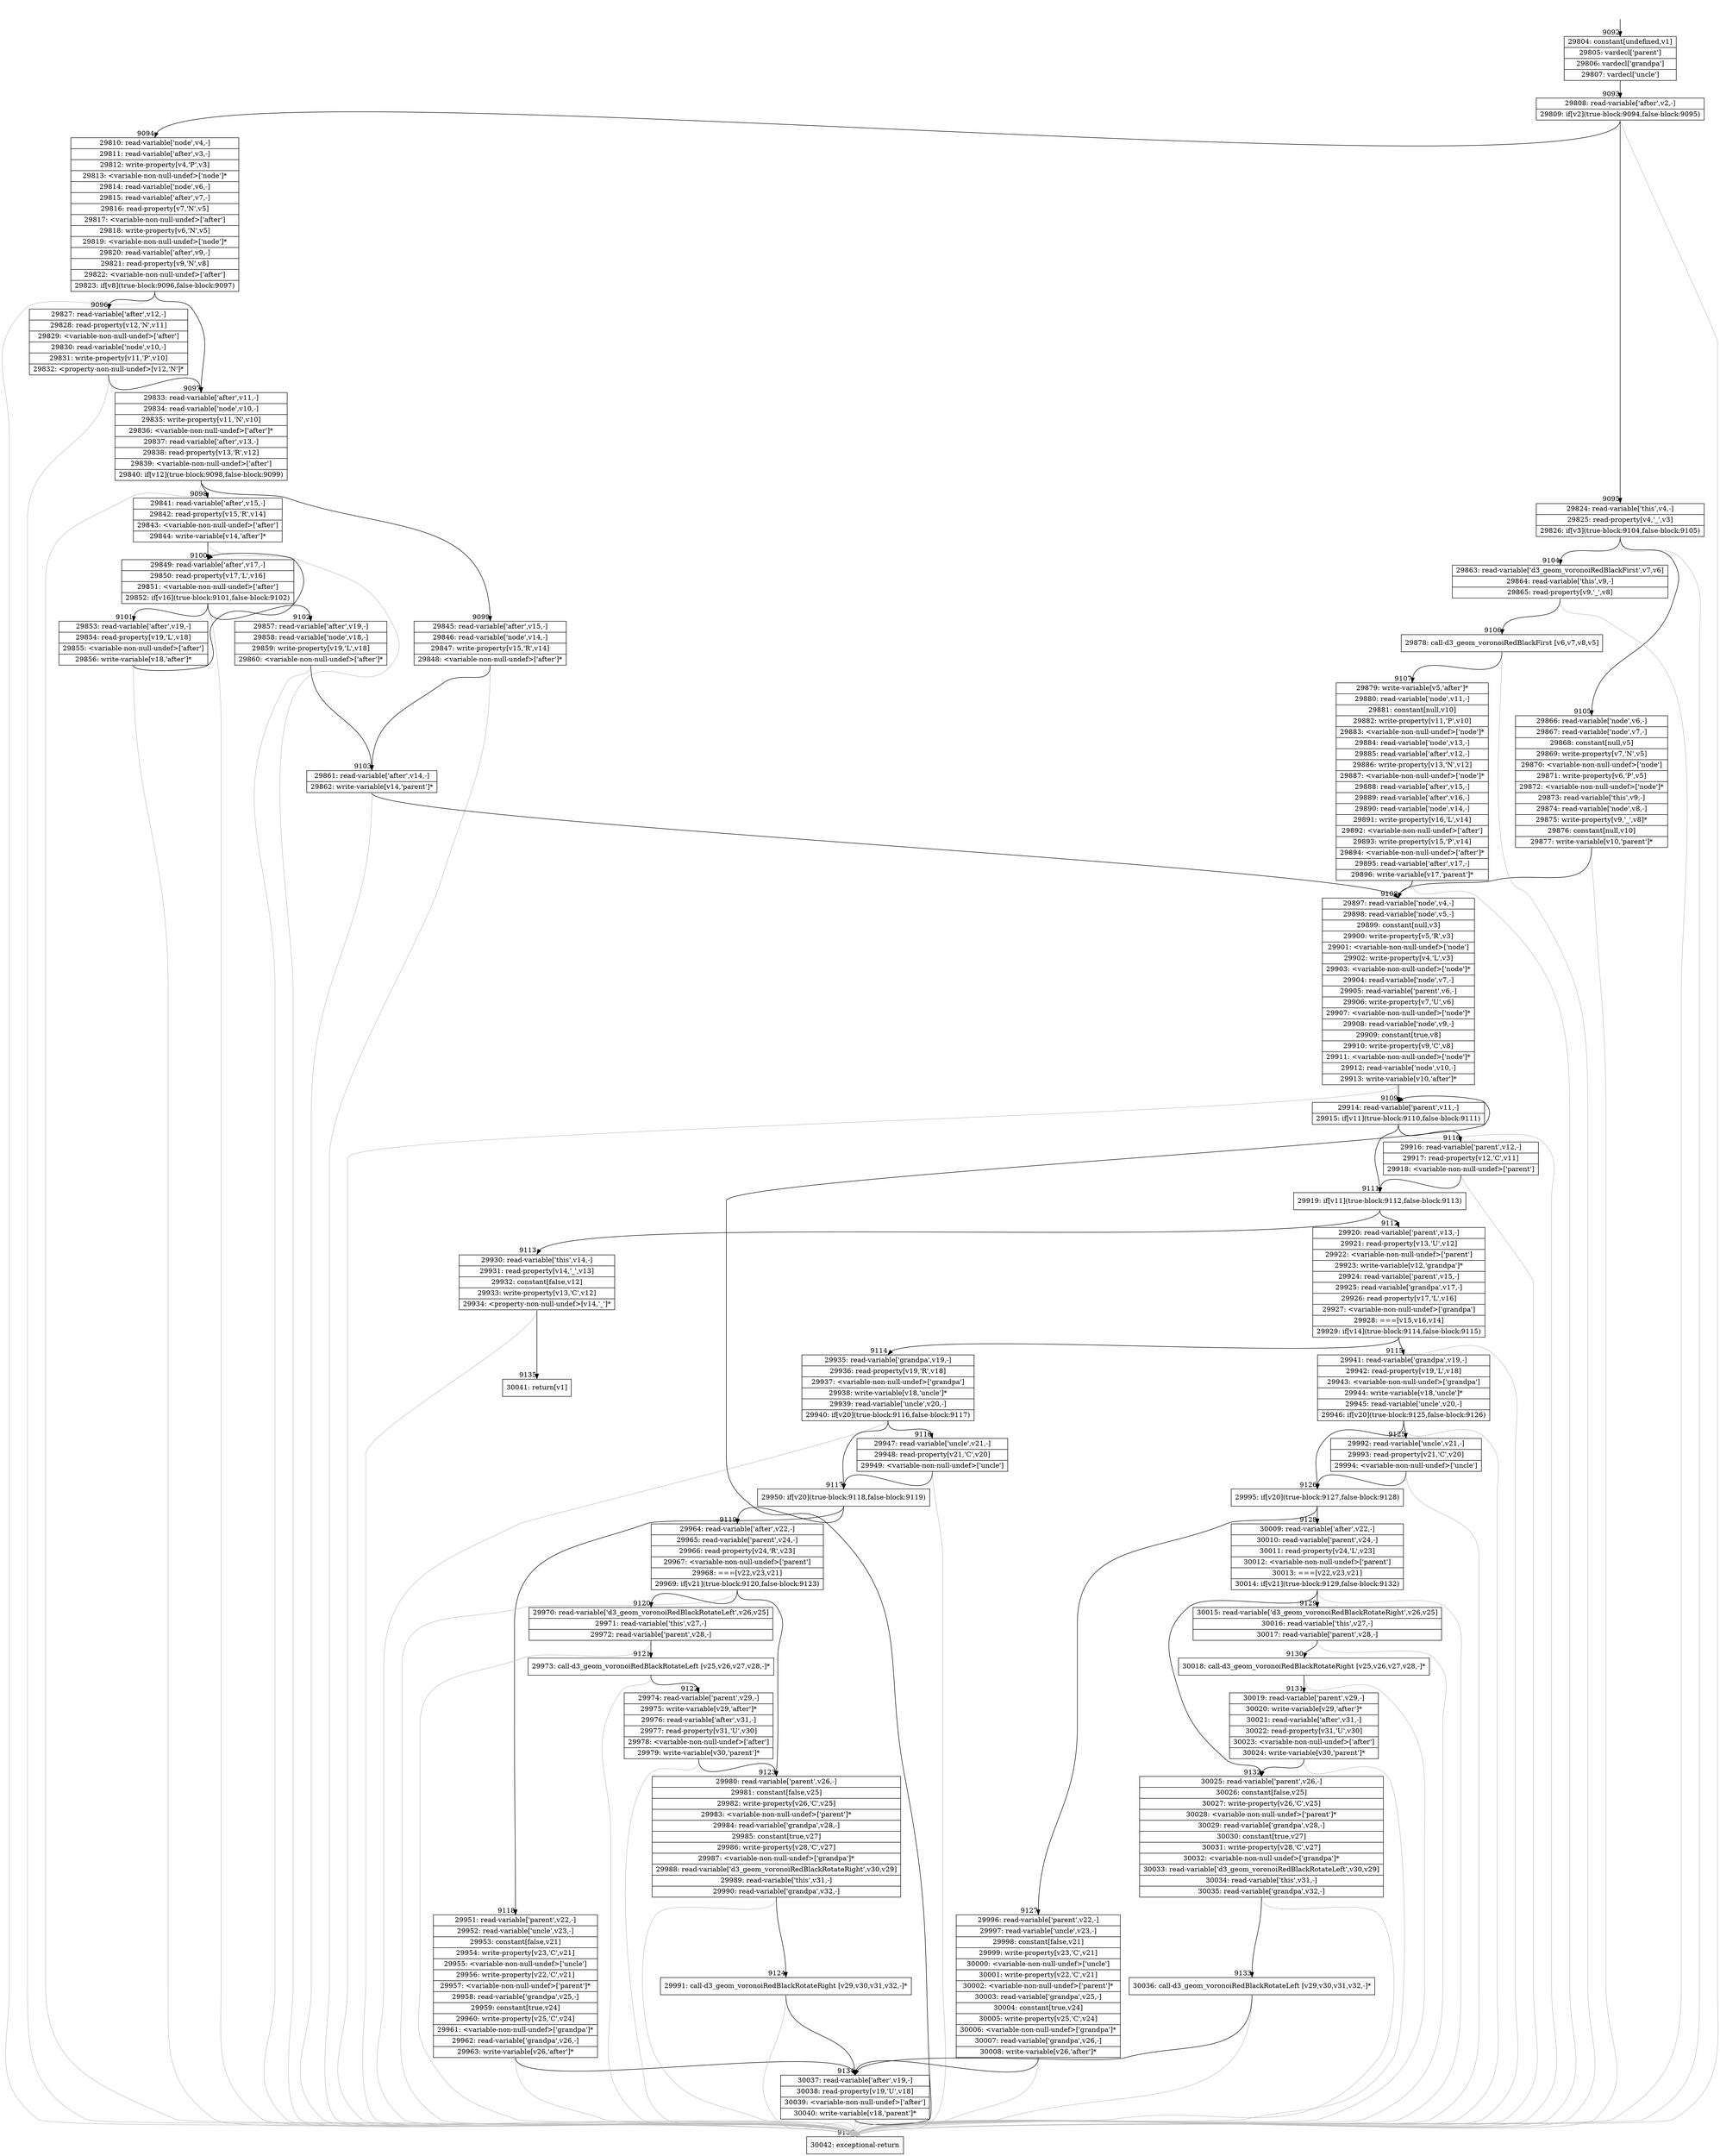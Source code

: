 digraph {
rankdir="TD"
BB_entry846[shape=none,label=""];
BB_entry846 -> BB9092 [tailport=s, headport=n, headlabel="    9092"]
BB9092 [shape=record label="{29804: constant[undefined,v1]|29805: vardecl['parent']|29806: vardecl['grandpa']|29807: vardecl['uncle']}" ] 
BB9092 -> BB9093 [tailport=s, headport=n, headlabel="      9093"]
BB9093 [shape=record label="{29808: read-variable['after',v2,-]|29809: if[v2](true-block:9094,false-block:9095)}" ] 
BB9093 -> BB9094 [tailport=s, headport=n, headlabel="      9094"]
BB9093 -> BB9095 [tailport=s, headport=n, headlabel="      9095"]
BB9093 -> BB9136 [tailport=s, headport=n, color=gray, headlabel="      9136"]
BB9094 [shape=record label="{29810: read-variable['node',v4,-]|29811: read-variable['after',v3,-]|29812: write-property[v4,'P',v3]|29813: \<variable-non-null-undef\>['node']*|29814: read-variable['node',v6,-]|29815: read-variable['after',v7,-]|29816: read-property[v7,'N',v5]|29817: \<variable-non-null-undef\>['after']|29818: write-property[v6,'N',v5]|29819: \<variable-non-null-undef\>['node']*|29820: read-variable['after',v9,-]|29821: read-property[v9,'N',v8]|29822: \<variable-non-null-undef\>['after']|29823: if[v8](true-block:9096,false-block:9097)}" ] 
BB9094 -> BB9096 [tailport=s, headport=n, headlabel="      9096"]
BB9094 -> BB9097 [tailport=s, headport=n, headlabel="      9097"]
BB9094 -> BB9136 [tailport=s, headport=n, color=gray]
BB9095 [shape=record label="{29824: read-variable['this',v4,-]|29825: read-property[v4,'_',v3]|29826: if[v3](true-block:9104,false-block:9105)}" ] 
BB9095 -> BB9104 [tailport=s, headport=n, headlabel="      9104"]
BB9095 -> BB9105 [tailport=s, headport=n, headlabel="      9105"]
BB9095 -> BB9136 [tailport=s, headport=n, color=gray]
BB9096 [shape=record label="{29827: read-variable['after',v12,-]|29828: read-property[v12,'N',v11]|29829: \<variable-non-null-undef\>['after']|29830: read-variable['node',v10,-]|29831: write-property[v11,'P',v10]|29832: \<property-non-null-undef\>[v12,'N']*}" ] 
BB9096 -> BB9097 [tailport=s, headport=n]
BB9096 -> BB9136 [tailport=s, headport=n, color=gray]
BB9097 [shape=record label="{29833: read-variable['after',v11,-]|29834: read-variable['node',v10,-]|29835: write-property[v11,'N',v10]|29836: \<variable-non-null-undef\>['after']*|29837: read-variable['after',v13,-]|29838: read-property[v13,'R',v12]|29839: \<variable-non-null-undef\>['after']|29840: if[v12](true-block:9098,false-block:9099)}" ] 
BB9097 -> BB9098 [tailport=s, headport=n, headlabel="      9098"]
BB9097 -> BB9099 [tailport=s, headport=n, headlabel="      9099"]
BB9097 -> BB9136 [tailport=s, headport=n, color=gray]
BB9098 [shape=record label="{29841: read-variable['after',v15,-]|29842: read-property[v15,'R',v14]|29843: \<variable-non-null-undef\>['after']|29844: write-variable[v14,'after']*}" ] 
BB9098 -> BB9100 [tailport=s, headport=n, headlabel="      9100"]
BB9098 -> BB9136 [tailport=s, headport=n, color=gray]
BB9099 [shape=record label="{29845: read-variable['after',v15,-]|29846: read-variable['node',v14,-]|29847: write-property[v15,'R',v14]|29848: \<variable-non-null-undef\>['after']*}" ] 
BB9099 -> BB9103 [tailport=s, headport=n, headlabel="      9103"]
BB9099 -> BB9136 [tailport=s, headport=n, color=gray]
BB9100 [shape=record label="{29849: read-variable['after',v17,-]|29850: read-property[v17,'L',v16]|29851: \<variable-non-null-undef\>['after']|29852: if[v16](true-block:9101,false-block:9102)}" ] 
BB9100 -> BB9101 [tailport=s, headport=n, headlabel="      9101"]
BB9100 -> BB9102 [tailport=s, headport=n, headlabel="      9102"]
BB9100 -> BB9136 [tailport=s, headport=n, color=gray]
BB9101 [shape=record label="{29853: read-variable['after',v19,-]|29854: read-property[v19,'L',v18]|29855: \<variable-non-null-undef\>['after']|29856: write-variable[v18,'after']*}" ] 
BB9101 -> BB9100 [tailport=s, headport=n]
BB9101 -> BB9136 [tailport=s, headport=n, color=gray]
BB9102 [shape=record label="{29857: read-variable['after',v19,-]|29858: read-variable['node',v18,-]|29859: write-property[v19,'L',v18]|29860: \<variable-non-null-undef\>['after']*}" ] 
BB9102 -> BB9103 [tailport=s, headport=n]
BB9102 -> BB9136 [tailport=s, headport=n, color=gray]
BB9103 [shape=record label="{29861: read-variable['after',v14,-]|29862: write-variable[v14,'parent']*}" ] 
BB9103 -> BB9108 [tailport=s, headport=n, headlabel="      9108"]
BB9103 -> BB9136 [tailport=s, headport=n, color=gray]
BB9104 [shape=record label="{29863: read-variable['d3_geom_voronoiRedBlackFirst',v7,v6]|29864: read-variable['this',v9,-]|29865: read-property[v9,'_',v8]}" ] 
BB9104 -> BB9106 [tailport=s, headport=n, headlabel="      9106"]
BB9104 -> BB9136 [tailport=s, headport=n, color=gray]
BB9105 [shape=record label="{29866: read-variable['node',v6,-]|29867: read-variable['node',v7,-]|29868: constant[null,v5]|29869: write-property[v7,'N',v5]|29870: \<variable-non-null-undef\>['node']|29871: write-property[v6,'P',v5]|29872: \<variable-non-null-undef\>['node']*|29873: read-variable['this',v9,-]|29874: read-variable['node',v8,-]|29875: write-property[v9,'_',v8]*|29876: constant[null,v10]|29877: write-variable[v10,'parent']*}" ] 
BB9105 -> BB9108 [tailport=s, headport=n]
BB9105 -> BB9136 [tailport=s, headport=n, color=gray]
BB9106 [shape=record label="{29878: call-d3_geom_voronoiRedBlackFirst [v6,v7,v8,v5]}" ] 
BB9106 -> BB9107 [tailport=s, headport=n, headlabel="      9107"]
BB9106 -> BB9136 [tailport=s, headport=n, color=gray]
BB9107 [shape=record label="{29879: write-variable[v5,'after']*|29880: read-variable['node',v11,-]|29881: constant[null,v10]|29882: write-property[v11,'P',v10]|29883: \<variable-non-null-undef\>['node']*|29884: read-variable['node',v13,-]|29885: read-variable['after',v12,-]|29886: write-property[v13,'N',v12]|29887: \<variable-non-null-undef\>['node']*|29888: read-variable['after',v15,-]|29889: read-variable['after',v16,-]|29890: read-variable['node',v14,-]|29891: write-property[v16,'L',v14]|29892: \<variable-non-null-undef\>['after']|29893: write-property[v15,'P',v14]|29894: \<variable-non-null-undef\>['after']*|29895: read-variable['after',v17,-]|29896: write-variable[v17,'parent']*}" ] 
BB9107 -> BB9108 [tailport=s, headport=n]
BB9107 -> BB9136 [tailport=s, headport=n, color=gray]
BB9108 [shape=record label="{29897: read-variable['node',v4,-]|29898: read-variable['node',v5,-]|29899: constant[null,v3]|29900: write-property[v5,'R',v3]|29901: \<variable-non-null-undef\>['node']|29902: write-property[v4,'L',v3]|29903: \<variable-non-null-undef\>['node']*|29904: read-variable['node',v7,-]|29905: read-variable['parent',v6,-]|29906: write-property[v7,'U',v6]|29907: \<variable-non-null-undef\>['node']*|29908: read-variable['node',v9,-]|29909: constant[true,v8]|29910: write-property[v9,'C',v8]|29911: \<variable-non-null-undef\>['node']*|29912: read-variable['node',v10,-]|29913: write-variable[v10,'after']*}" ] 
BB9108 -> BB9109 [tailport=s, headport=n, headlabel="      9109"]
BB9108 -> BB9136 [tailport=s, headport=n, color=gray]
BB9109 [shape=record label="{29914: read-variable['parent',v11,-]|29915: if[v11](true-block:9110,false-block:9111)}" ] 
BB9109 -> BB9111 [tailport=s, headport=n, headlabel="      9111"]
BB9109 -> BB9110 [tailport=s, headport=n, headlabel="      9110"]
BB9109 -> BB9136 [tailport=s, headport=n, color=gray]
BB9110 [shape=record label="{29916: read-variable['parent',v12,-]|29917: read-property[v12,'C',v11]|29918: \<variable-non-null-undef\>['parent']}" ] 
BB9110 -> BB9111 [tailport=s, headport=n]
BB9110 -> BB9136 [tailport=s, headport=n, color=gray]
BB9111 [shape=record label="{29919: if[v11](true-block:9112,false-block:9113)}" ] 
BB9111 -> BB9112 [tailport=s, headport=n, headlabel="      9112"]
BB9111 -> BB9113 [tailport=s, headport=n, headlabel="      9113"]
BB9112 [shape=record label="{29920: read-variable['parent',v13,-]|29921: read-property[v13,'U',v12]|29922: \<variable-non-null-undef\>['parent']|29923: write-variable[v12,'grandpa']*|29924: read-variable['parent',v15,-]|29925: read-variable['grandpa',v17,-]|29926: read-property[v17,'L',v16]|29927: \<variable-non-null-undef\>['grandpa']|29928: ===[v15,v16,v14]|29929: if[v14](true-block:9114,false-block:9115)}" ] 
BB9112 -> BB9114 [tailport=s, headport=n, headlabel="      9114"]
BB9112 -> BB9115 [tailport=s, headport=n, headlabel="      9115"]
BB9112 -> BB9136 [tailport=s, headport=n, color=gray]
BB9113 [shape=record label="{29930: read-variable['this',v14,-]|29931: read-property[v14,'_',v13]|29932: constant[false,v12]|29933: write-property[v13,'C',v12]|29934: \<property-non-null-undef\>[v14,'_']*}" ] 
BB9113 -> BB9135 [tailport=s, headport=n, headlabel="      9135"]
BB9113 -> BB9136 [tailport=s, headport=n, color=gray]
BB9114 [shape=record label="{29935: read-variable['grandpa',v19,-]|29936: read-property[v19,'R',v18]|29937: \<variable-non-null-undef\>['grandpa']|29938: write-variable[v18,'uncle']*|29939: read-variable['uncle',v20,-]|29940: if[v20](true-block:9116,false-block:9117)}" ] 
BB9114 -> BB9117 [tailport=s, headport=n, headlabel="      9117"]
BB9114 -> BB9116 [tailport=s, headport=n, headlabel="      9116"]
BB9114 -> BB9136 [tailport=s, headport=n, color=gray]
BB9115 [shape=record label="{29941: read-variable['grandpa',v19,-]|29942: read-property[v19,'L',v18]|29943: \<variable-non-null-undef\>['grandpa']|29944: write-variable[v18,'uncle']*|29945: read-variable['uncle',v20,-]|29946: if[v20](true-block:9125,false-block:9126)}" ] 
BB9115 -> BB9126 [tailport=s, headport=n, headlabel="      9126"]
BB9115 -> BB9125 [tailport=s, headport=n, headlabel="      9125"]
BB9115 -> BB9136 [tailport=s, headport=n, color=gray]
BB9116 [shape=record label="{29947: read-variable['uncle',v21,-]|29948: read-property[v21,'C',v20]|29949: \<variable-non-null-undef\>['uncle']}" ] 
BB9116 -> BB9117 [tailport=s, headport=n]
BB9116 -> BB9136 [tailport=s, headport=n, color=gray]
BB9117 [shape=record label="{29950: if[v20](true-block:9118,false-block:9119)}" ] 
BB9117 -> BB9118 [tailport=s, headport=n, headlabel="      9118"]
BB9117 -> BB9119 [tailport=s, headport=n, headlabel="      9119"]
BB9118 [shape=record label="{29951: read-variable['parent',v22,-]|29952: read-variable['uncle',v23,-]|29953: constant[false,v21]|29954: write-property[v23,'C',v21]|29955: \<variable-non-null-undef\>['uncle']|29956: write-property[v22,'C',v21]|29957: \<variable-non-null-undef\>['parent']*|29958: read-variable['grandpa',v25,-]|29959: constant[true,v24]|29960: write-property[v25,'C',v24]|29961: \<variable-non-null-undef\>['grandpa']*|29962: read-variable['grandpa',v26,-]|29963: write-variable[v26,'after']*}" ] 
BB9118 -> BB9134 [tailport=s, headport=n, headlabel="      9134"]
BB9118 -> BB9136 [tailport=s, headport=n, color=gray]
BB9119 [shape=record label="{29964: read-variable['after',v22,-]|29965: read-variable['parent',v24,-]|29966: read-property[v24,'R',v23]|29967: \<variable-non-null-undef\>['parent']|29968: ===[v22,v23,v21]|29969: if[v21](true-block:9120,false-block:9123)}" ] 
BB9119 -> BB9120 [tailport=s, headport=n, headlabel="      9120"]
BB9119 -> BB9123 [tailport=s, headport=n, headlabel="      9123"]
BB9119 -> BB9136 [tailport=s, headport=n, color=gray]
BB9120 [shape=record label="{29970: read-variable['d3_geom_voronoiRedBlackRotateLeft',v26,v25]|29971: read-variable['this',v27,-]|29972: read-variable['parent',v28,-]}" ] 
BB9120 -> BB9121 [tailport=s, headport=n, headlabel="      9121"]
BB9120 -> BB9136 [tailport=s, headport=n, color=gray]
BB9121 [shape=record label="{29973: call-d3_geom_voronoiRedBlackRotateLeft [v25,v26,v27,v28,-]*}" ] 
BB9121 -> BB9122 [tailport=s, headport=n, headlabel="      9122"]
BB9121 -> BB9136 [tailport=s, headport=n, color=gray]
BB9122 [shape=record label="{29974: read-variable['parent',v29,-]|29975: write-variable[v29,'after']*|29976: read-variable['after',v31,-]|29977: read-property[v31,'U',v30]|29978: \<variable-non-null-undef\>['after']|29979: write-variable[v30,'parent']*}" ] 
BB9122 -> BB9123 [tailport=s, headport=n]
BB9122 -> BB9136 [tailport=s, headport=n, color=gray]
BB9123 [shape=record label="{29980: read-variable['parent',v26,-]|29981: constant[false,v25]|29982: write-property[v26,'C',v25]|29983: \<variable-non-null-undef\>['parent']*|29984: read-variable['grandpa',v28,-]|29985: constant[true,v27]|29986: write-property[v28,'C',v27]|29987: \<variable-non-null-undef\>['grandpa']*|29988: read-variable['d3_geom_voronoiRedBlackRotateRight',v30,v29]|29989: read-variable['this',v31,-]|29990: read-variable['grandpa',v32,-]}" ] 
BB9123 -> BB9124 [tailport=s, headport=n, headlabel="      9124"]
BB9123 -> BB9136 [tailport=s, headport=n, color=gray]
BB9124 [shape=record label="{29991: call-d3_geom_voronoiRedBlackRotateRight [v29,v30,v31,v32,-]*}" ] 
BB9124 -> BB9134 [tailport=s, headport=n]
BB9124 -> BB9136 [tailport=s, headport=n, color=gray]
BB9125 [shape=record label="{29992: read-variable['uncle',v21,-]|29993: read-property[v21,'C',v20]|29994: \<variable-non-null-undef\>['uncle']}" ] 
BB9125 -> BB9126 [tailport=s, headport=n]
BB9125 -> BB9136 [tailport=s, headport=n, color=gray]
BB9126 [shape=record label="{29995: if[v20](true-block:9127,false-block:9128)}" ] 
BB9126 -> BB9127 [tailport=s, headport=n, headlabel="      9127"]
BB9126 -> BB9128 [tailport=s, headport=n, headlabel="      9128"]
BB9127 [shape=record label="{29996: read-variable['parent',v22,-]|29997: read-variable['uncle',v23,-]|29998: constant[false,v21]|29999: write-property[v23,'C',v21]|30000: \<variable-non-null-undef\>['uncle']|30001: write-property[v22,'C',v21]|30002: \<variable-non-null-undef\>['parent']*|30003: read-variable['grandpa',v25,-]|30004: constant[true,v24]|30005: write-property[v25,'C',v24]|30006: \<variable-non-null-undef\>['grandpa']*|30007: read-variable['grandpa',v26,-]|30008: write-variable[v26,'after']*}" ] 
BB9127 -> BB9134 [tailport=s, headport=n]
BB9127 -> BB9136 [tailport=s, headport=n, color=gray]
BB9128 [shape=record label="{30009: read-variable['after',v22,-]|30010: read-variable['parent',v24,-]|30011: read-property[v24,'L',v23]|30012: \<variable-non-null-undef\>['parent']|30013: ===[v22,v23,v21]|30014: if[v21](true-block:9129,false-block:9132)}" ] 
BB9128 -> BB9129 [tailport=s, headport=n, headlabel="      9129"]
BB9128 -> BB9132 [tailport=s, headport=n, headlabel="      9132"]
BB9128 -> BB9136 [tailport=s, headport=n, color=gray]
BB9129 [shape=record label="{30015: read-variable['d3_geom_voronoiRedBlackRotateRight',v26,v25]|30016: read-variable['this',v27,-]|30017: read-variable['parent',v28,-]}" ] 
BB9129 -> BB9130 [tailport=s, headport=n, headlabel="      9130"]
BB9129 -> BB9136 [tailport=s, headport=n, color=gray]
BB9130 [shape=record label="{30018: call-d3_geom_voronoiRedBlackRotateRight [v25,v26,v27,v28,-]*}" ] 
BB9130 -> BB9131 [tailport=s, headport=n, headlabel="      9131"]
BB9130 -> BB9136 [tailport=s, headport=n, color=gray]
BB9131 [shape=record label="{30019: read-variable['parent',v29,-]|30020: write-variable[v29,'after']*|30021: read-variable['after',v31,-]|30022: read-property[v31,'U',v30]|30023: \<variable-non-null-undef\>['after']|30024: write-variable[v30,'parent']*}" ] 
BB9131 -> BB9132 [tailport=s, headport=n]
BB9131 -> BB9136 [tailport=s, headport=n, color=gray]
BB9132 [shape=record label="{30025: read-variable['parent',v26,-]|30026: constant[false,v25]|30027: write-property[v26,'C',v25]|30028: \<variable-non-null-undef\>['parent']*|30029: read-variable['grandpa',v28,-]|30030: constant[true,v27]|30031: write-property[v28,'C',v27]|30032: \<variable-non-null-undef\>['grandpa']*|30033: read-variable['d3_geom_voronoiRedBlackRotateLeft',v30,v29]|30034: read-variable['this',v31,-]|30035: read-variable['grandpa',v32,-]}" ] 
BB9132 -> BB9133 [tailport=s, headport=n, headlabel="      9133"]
BB9132 -> BB9136 [tailport=s, headport=n, color=gray]
BB9133 [shape=record label="{30036: call-d3_geom_voronoiRedBlackRotateLeft [v29,v30,v31,v32,-]*}" ] 
BB9133 -> BB9134 [tailport=s, headport=n]
BB9133 -> BB9136 [tailport=s, headport=n, color=gray]
BB9134 [shape=record label="{30037: read-variable['after',v19,-]|30038: read-property[v19,'U',v18]|30039: \<variable-non-null-undef\>['after']|30040: write-variable[v18,'parent']*}" ] 
BB9134 -> BB9109 [tailport=s, headport=n]
BB9134 -> BB9136 [tailport=s, headport=n, color=gray]
BB9135 [shape=record label="{30041: return[v1]}" ] 
BB9136 [shape=record label="{30042: exceptional-return}" ] 
//#$~ 5316
}
